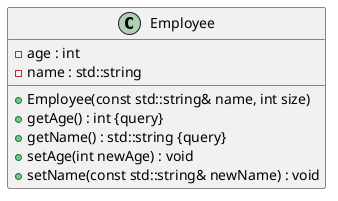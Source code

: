 @startuml





/' Objects '/

class Employee {
	+Employee(const std::string& name, int size)
	-age : int
	+getAge() : int {query}
	+getName() : std::string {query}
	-name : std::string
	+setAge(int newAge) : void
	+setName(const std::string& newName) : void
}





/' Inheritance relationships '/




/' Aggregation relationships '/





/' Nested objects '/



@enduml
